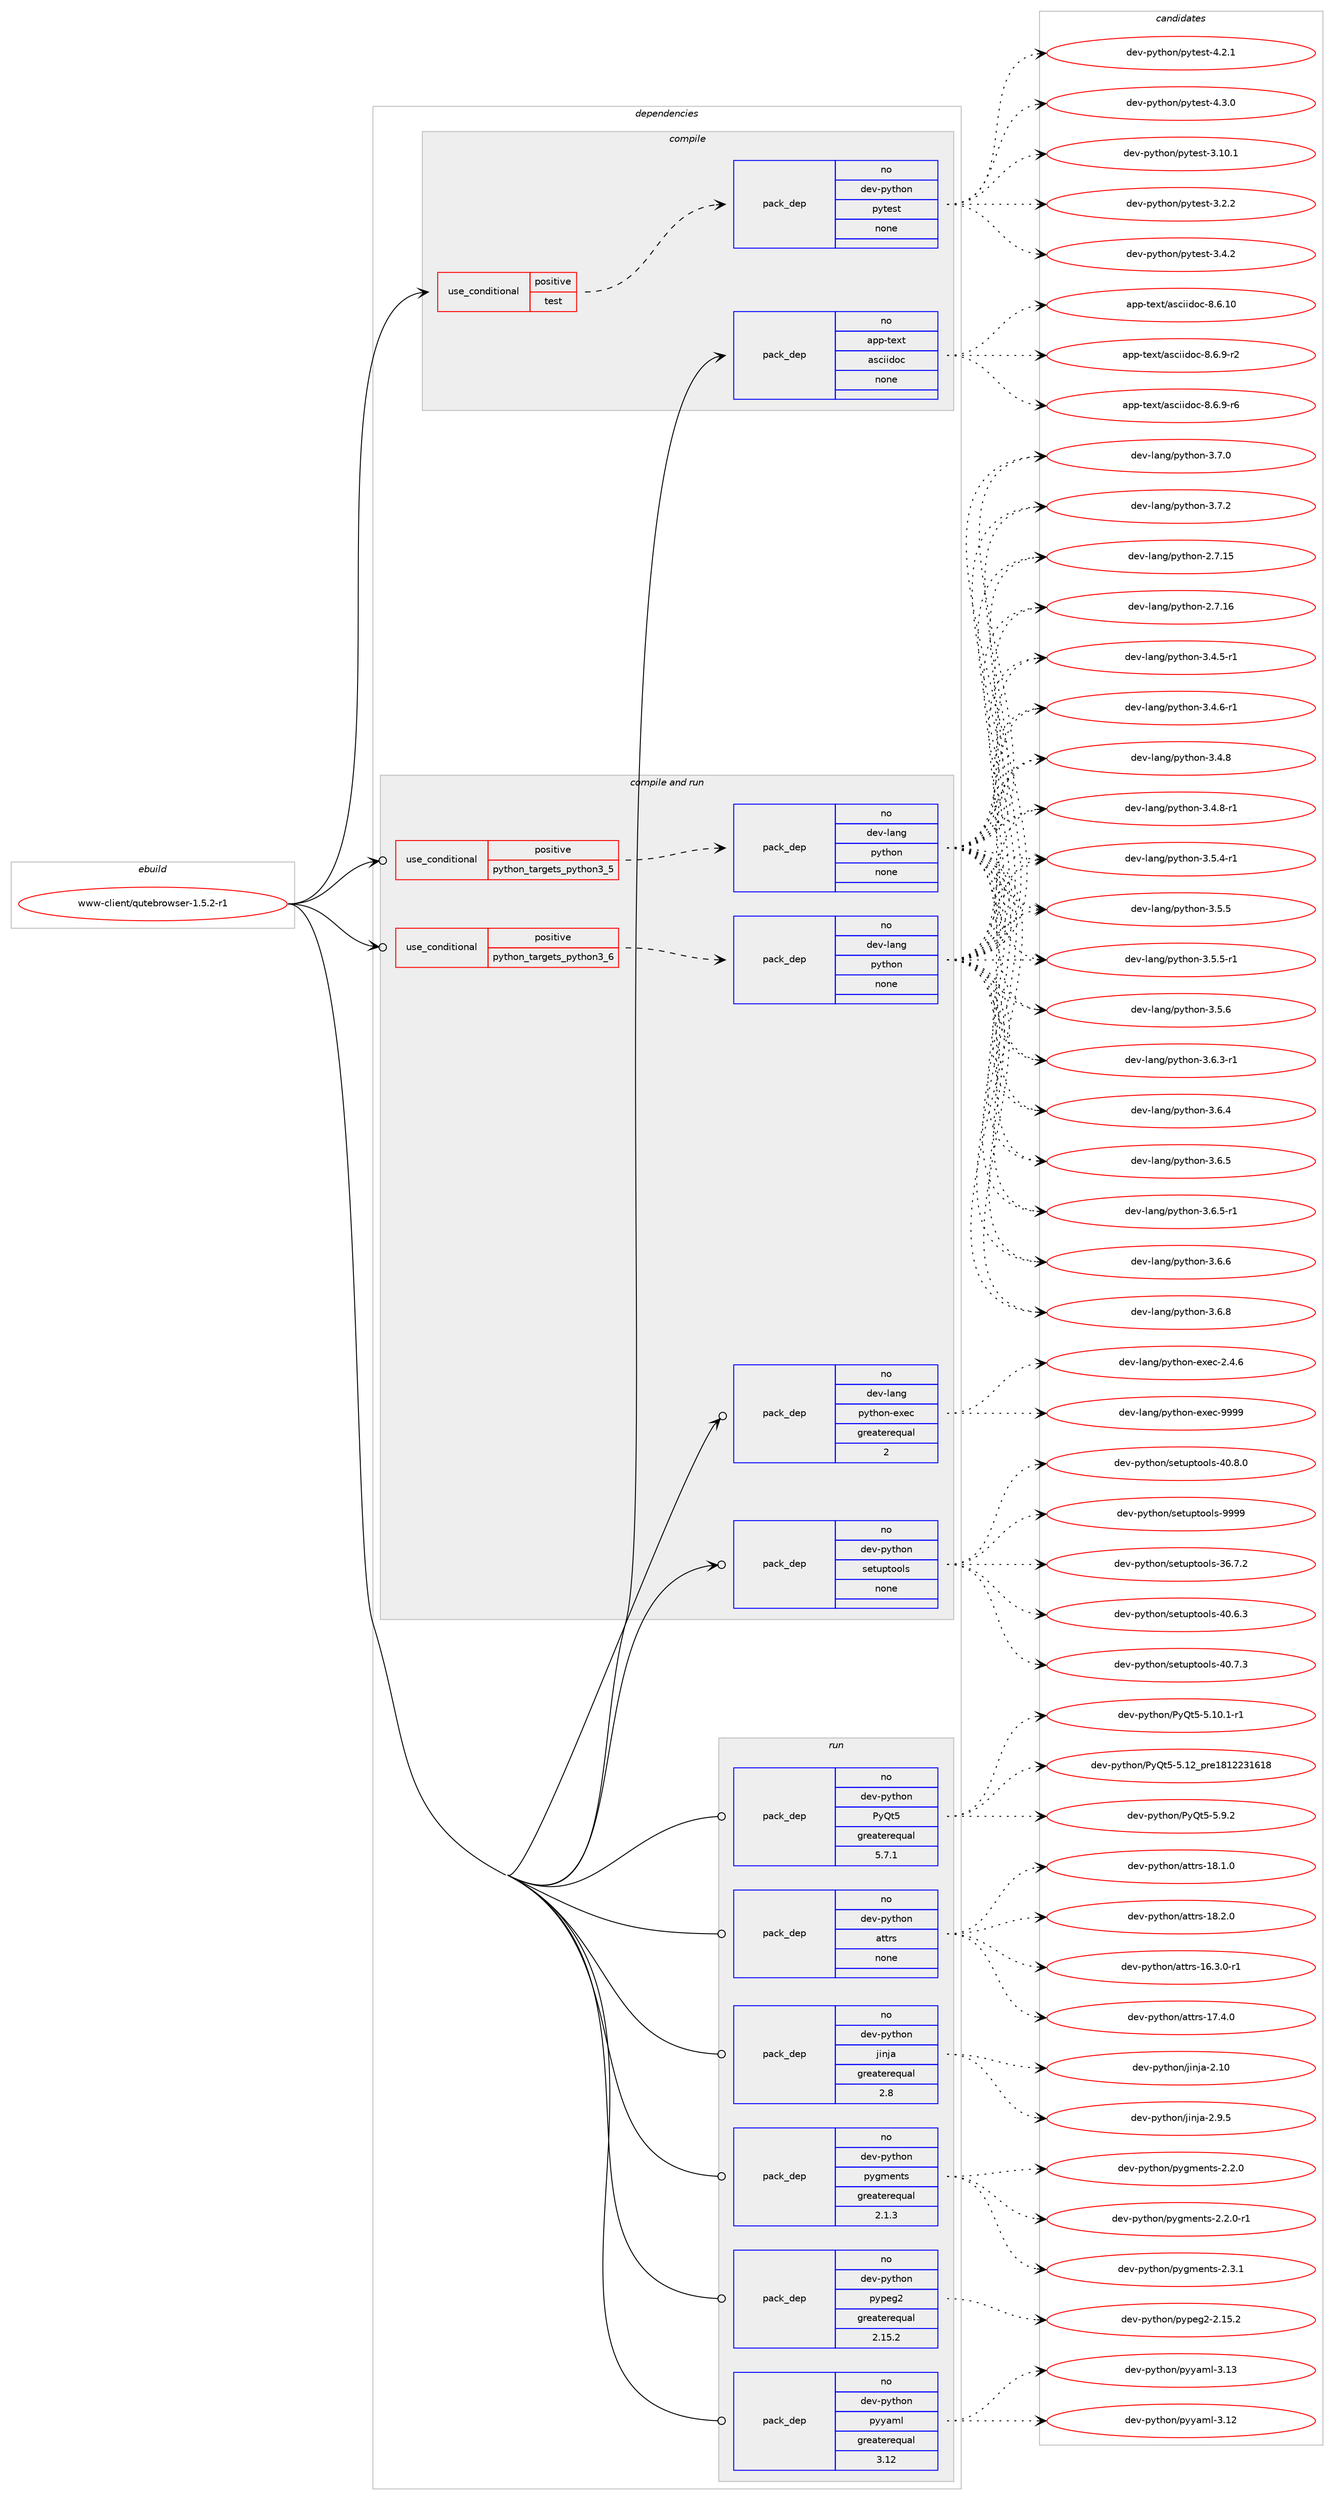 digraph prolog {

# *************
# Graph options
# *************

newrank=true;
concentrate=true;
compound=true;
graph [rankdir=LR,fontname=Helvetica,fontsize=10,ranksep=1.5];#, ranksep=2.5, nodesep=0.2];
edge  [arrowhead=vee];
node  [fontname=Helvetica,fontsize=10];

# **********
# The ebuild
# **********

subgraph cluster_leftcol {
color=gray;
rank=same;
label=<<i>ebuild</i>>;
id [label="www-client/qutebrowser-1.5.2-r1", color=red, width=4, href="../www-client/qutebrowser-1.5.2-r1.svg"];
}

# ****************
# The dependencies
# ****************

subgraph cluster_midcol {
color=gray;
label=<<i>dependencies</i>>;
subgraph cluster_compile {
fillcolor="#eeeeee";
style=filled;
label=<<i>compile</i>>;
subgraph cond464118 {
dependency1749511 [label=<<TABLE BORDER="0" CELLBORDER="1" CELLSPACING="0" CELLPADDING="4"><TR><TD ROWSPAN="3" CELLPADDING="10">use_conditional</TD></TR><TR><TD>positive</TD></TR><TR><TD>test</TD></TR></TABLE>>, shape=none, color=red];
subgraph pack1256132 {
dependency1749512 [label=<<TABLE BORDER="0" CELLBORDER="1" CELLSPACING="0" CELLPADDING="4" WIDTH="220"><TR><TD ROWSPAN="6" CELLPADDING="30">pack_dep</TD></TR><TR><TD WIDTH="110">no</TD></TR><TR><TD>dev-python</TD></TR><TR><TD>pytest</TD></TR><TR><TD>none</TD></TR><TR><TD></TD></TR></TABLE>>, shape=none, color=blue];
}
dependency1749511:e -> dependency1749512:w [weight=20,style="dashed",arrowhead="vee"];
}
id:e -> dependency1749511:w [weight=20,style="solid",arrowhead="vee"];
subgraph pack1256133 {
dependency1749513 [label=<<TABLE BORDER="0" CELLBORDER="1" CELLSPACING="0" CELLPADDING="4" WIDTH="220"><TR><TD ROWSPAN="6" CELLPADDING="30">pack_dep</TD></TR><TR><TD WIDTH="110">no</TD></TR><TR><TD>app-text</TD></TR><TR><TD>asciidoc</TD></TR><TR><TD>none</TD></TR><TR><TD></TD></TR></TABLE>>, shape=none, color=blue];
}
id:e -> dependency1749513:w [weight=20,style="solid",arrowhead="vee"];
}
subgraph cluster_compileandrun {
fillcolor="#eeeeee";
style=filled;
label=<<i>compile and run</i>>;
subgraph cond464119 {
dependency1749514 [label=<<TABLE BORDER="0" CELLBORDER="1" CELLSPACING="0" CELLPADDING="4"><TR><TD ROWSPAN="3" CELLPADDING="10">use_conditional</TD></TR><TR><TD>positive</TD></TR><TR><TD>python_targets_python3_5</TD></TR></TABLE>>, shape=none, color=red];
subgraph pack1256134 {
dependency1749515 [label=<<TABLE BORDER="0" CELLBORDER="1" CELLSPACING="0" CELLPADDING="4" WIDTH="220"><TR><TD ROWSPAN="6" CELLPADDING="30">pack_dep</TD></TR><TR><TD WIDTH="110">no</TD></TR><TR><TD>dev-lang</TD></TR><TR><TD>python</TD></TR><TR><TD>none</TD></TR><TR><TD></TD></TR></TABLE>>, shape=none, color=blue];
}
dependency1749514:e -> dependency1749515:w [weight=20,style="dashed",arrowhead="vee"];
}
id:e -> dependency1749514:w [weight=20,style="solid",arrowhead="odotvee"];
subgraph cond464120 {
dependency1749516 [label=<<TABLE BORDER="0" CELLBORDER="1" CELLSPACING="0" CELLPADDING="4"><TR><TD ROWSPAN="3" CELLPADDING="10">use_conditional</TD></TR><TR><TD>positive</TD></TR><TR><TD>python_targets_python3_6</TD></TR></TABLE>>, shape=none, color=red];
subgraph pack1256135 {
dependency1749517 [label=<<TABLE BORDER="0" CELLBORDER="1" CELLSPACING="0" CELLPADDING="4" WIDTH="220"><TR><TD ROWSPAN="6" CELLPADDING="30">pack_dep</TD></TR><TR><TD WIDTH="110">no</TD></TR><TR><TD>dev-lang</TD></TR><TR><TD>python</TD></TR><TR><TD>none</TD></TR><TR><TD></TD></TR></TABLE>>, shape=none, color=blue];
}
dependency1749516:e -> dependency1749517:w [weight=20,style="dashed",arrowhead="vee"];
}
id:e -> dependency1749516:w [weight=20,style="solid",arrowhead="odotvee"];
subgraph pack1256136 {
dependency1749518 [label=<<TABLE BORDER="0" CELLBORDER="1" CELLSPACING="0" CELLPADDING="4" WIDTH="220"><TR><TD ROWSPAN="6" CELLPADDING="30">pack_dep</TD></TR><TR><TD WIDTH="110">no</TD></TR><TR><TD>dev-lang</TD></TR><TR><TD>python-exec</TD></TR><TR><TD>greaterequal</TD></TR><TR><TD>2</TD></TR></TABLE>>, shape=none, color=blue];
}
id:e -> dependency1749518:w [weight=20,style="solid",arrowhead="odotvee"];
subgraph pack1256137 {
dependency1749519 [label=<<TABLE BORDER="0" CELLBORDER="1" CELLSPACING="0" CELLPADDING="4" WIDTH="220"><TR><TD ROWSPAN="6" CELLPADDING="30">pack_dep</TD></TR><TR><TD WIDTH="110">no</TD></TR><TR><TD>dev-python</TD></TR><TR><TD>setuptools</TD></TR><TR><TD>none</TD></TR><TR><TD></TD></TR></TABLE>>, shape=none, color=blue];
}
id:e -> dependency1749519:w [weight=20,style="solid",arrowhead="odotvee"];
}
subgraph cluster_run {
fillcolor="#eeeeee";
style=filled;
label=<<i>run</i>>;
subgraph pack1256138 {
dependency1749520 [label=<<TABLE BORDER="0" CELLBORDER="1" CELLSPACING="0" CELLPADDING="4" WIDTH="220"><TR><TD ROWSPAN="6" CELLPADDING="30">pack_dep</TD></TR><TR><TD WIDTH="110">no</TD></TR><TR><TD>dev-python</TD></TR><TR><TD>PyQt5</TD></TR><TR><TD>greaterequal</TD></TR><TR><TD>5.7.1</TD></TR></TABLE>>, shape=none, color=blue];
}
id:e -> dependency1749520:w [weight=20,style="solid",arrowhead="odot"];
subgraph pack1256139 {
dependency1749521 [label=<<TABLE BORDER="0" CELLBORDER="1" CELLSPACING="0" CELLPADDING="4" WIDTH="220"><TR><TD ROWSPAN="6" CELLPADDING="30">pack_dep</TD></TR><TR><TD WIDTH="110">no</TD></TR><TR><TD>dev-python</TD></TR><TR><TD>attrs</TD></TR><TR><TD>none</TD></TR><TR><TD></TD></TR></TABLE>>, shape=none, color=blue];
}
id:e -> dependency1749521:w [weight=20,style="solid",arrowhead="odot"];
subgraph pack1256140 {
dependency1749522 [label=<<TABLE BORDER="0" CELLBORDER="1" CELLSPACING="0" CELLPADDING="4" WIDTH="220"><TR><TD ROWSPAN="6" CELLPADDING="30">pack_dep</TD></TR><TR><TD WIDTH="110">no</TD></TR><TR><TD>dev-python</TD></TR><TR><TD>jinja</TD></TR><TR><TD>greaterequal</TD></TR><TR><TD>2.8</TD></TR></TABLE>>, shape=none, color=blue];
}
id:e -> dependency1749522:w [weight=20,style="solid",arrowhead="odot"];
subgraph pack1256141 {
dependency1749523 [label=<<TABLE BORDER="0" CELLBORDER="1" CELLSPACING="0" CELLPADDING="4" WIDTH="220"><TR><TD ROWSPAN="6" CELLPADDING="30">pack_dep</TD></TR><TR><TD WIDTH="110">no</TD></TR><TR><TD>dev-python</TD></TR><TR><TD>pygments</TD></TR><TR><TD>greaterequal</TD></TR><TR><TD>2.1.3</TD></TR></TABLE>>, shape=none, color=blue];
}
id:e -> dependency1749523:w [weight=20,style="solid",arrowhead="odot"];
subgraph pack1256142 {
dependency1749524 [label=<<TABLE BORDER="0" CELLBORDER="1" CELLSPACING="0" CELLPADDING="4" WIDTH="220"><TR><TD ROWSPAN="6" CELLPADDING="30">pack_dep</TD></TR><TR><TD WIDTH="110">no</TD></TR><TR><TD>dev-python</TD></TR><TR><TD>pypeg2</TD></TR><TR><TD>greaterequal</TD></TR><TR><TD>2.15.2</TD></TR></TABLE>>, shape=none, color=blue];
}
id:e -> dependency1749524:w [weight=20,style="solid",arrowhead="odot"];
subgraph pack1256143 {
dependency1749525 [label=<<TABLE BORDER="0" CELLBORDER="1" CELLSPACING="0" CELLPADDING="4" WIDTH="220"><TR><TD ROWSPAN="6" CELLPADDING="30">pack_dep</TD></TR><TR><TD WIDTH="110">no</TD></TR><TR><TD>dev-python</TD></TR><TR><TD>pyyaml</TD></TR><TR><TD>greaterequal</TD></TR><TR><TD>3.12</TD></TR></TABLE>>, shape=none, color=blue];
}
id:e -> dependency1749525:w [weight=20,style="solid",arrowhead="odot"];
}
}

# **************
# The candidates
# **************

subgraph cluster_choices {
rank=same;
color=gray;
label=<<i>candidates</i>>;

subgraph choice1256132 {
color=black;
nodesep=1;
choice100101118451121211161041111104711212111610111511645514649484649 [label="dev-python/pytest-3.10.1", color=red, width=4,href="../dev-python/pytest-3.10.1.svg"];
choice1001011184511212111610411111047112121116101115116455146504650 [label="dev-python/pytest-3.2.2", color=red, width=4,href="../dev-python/pytest-3.2.2.svg"];
choice1001011184511212111610411111047112121116101115116455146524650 [label="dev-python/pytest-3.4.2", color=red, width=4,href="../dev-python/pytest-3.4.2.svg"];
choice1001011184511212111610411111047112121116101115116455246504649 [label="dev-python/pytest-4.2.1", color=red, width=4,href="../dev-python/pytest-4.2.1.svg"];
choice1001011184511212111610411111047112121116101115116455246514648 [label="dev-python/pytest-4.3.0", color=red, width=4,href="../dev-python/pytest-4.3.0.svg"];
dependency1749512:e -> choice100101118451121211161041111104711212111610111511645514649484649:w [style=dotted,weight="100"];
dependency1749512:e -> choice1001011184511212111610411111047112121116101115116455146504650:w [style=dotted,weight="100"];
dependency1749512:e -> choice1001011184511212111610411111047112121116101115116455146524650:w [style=dotted,weight="100"];
dependency1749512:e -> choice1001011184511212111610411111047112121116101115116455246504649:w [style=dotted,weight="100"];
dependency1749512:e -> choice1001011184511212111610411111047112121116101115116455246514648:w [style=dotted,weight="100"];
}
subgraph choice1256133 {
color=black;
nodesep=1;
choice97112112451161011201164797115991051051001119945564654464948 [label="app-text/asciidoc-8.6.10", color=red, width=4,href="../app-text/asciidoc-8.6.10.svg"];
choice9711211245116101120116479711599105105100111994556465446574511450 [label="app-text/asciidoc-8.6.9-r2", color=red, width=4,href="../app-text/asciidoc-8.6.9-r2.svg"];
choice9711211245116101120116479711599105105100111994556465446574511454 [label="app-text/asciidoc-8.6.9-r6", color=red, width=4,href="../app-text/asciidoc-8.6.9-r6.svg"];
dependency1749513:e -> choice97112112451161011201164797115991051051001119945564654464948:w [style=dotted,weight="100"];
dependency1749513:e -> choice9711211245116101120116479711599105105100111994556465446574511450:w [style=dotted,weight="100"];
dependency1749513:e -> choice9711211245116101120116479711599105105100111994556465446574511454:w [style=dotted,weight="100"];
}
subgraph choice1256134 {
color=black;
nodesep=1;
choice10010111845108971101034711212111610411111045504655464953 [label="dev-lang/python-2.7.15", color=red, width=4,href="../dev-lang/python-2.7.15.svg"];
choice10010111845108971101034711212111610411111045504655464954 [label="dev-lang/python-2.7.16", color=red, width=4,href="../dev-lang/python-2.7.16.svg"];
choice1001011184510897110103471121211161041111104551465246534511449 [label="dev-lang/python-3.4.5-r1", color=red, width=4,href="../dev-lang/python-3.4.5-r1.svg"];
choice1001011184510897110103471121211161041111104551465246544511449 [label="dev-lang/python-3.4.6-r1", color=red, width=4,href="../dev-lang/python-3.4.6-r1.svg"];
choice100101118451089711010347112121116104111110455146524656 [label="dev-lang/python-3.4.8", color=red, width=4,href="../dev-lang/python-3.4.8.svg"];
choice1001011184510897110103471121211161041111104551465246564511449 [label="dev-lang/python-3.4.8-r1", color=red, width=4,href="../dev-lang/python-3.4.8-r1.svg"];
choice1001011184510897110103471121211161041111104551465346524511449 [label="dev-lang/python-3.5.4-r1", color=red, width=4,href="../dev-lang/python-3.5.4-r1.svg"];
choice100101118451089711010347112121116104111110455146534653 [label="dev-lang/python-3.5.5", color=red, width=4,href="../dev-lang/python-3.5.5.svg"];
choice1001011184510897110103471121211161041111104551465346534511449 [label="dev-lang/python-3.5.5-r1", color=red, width=4,href="../dev-lang/python-3.5.5-r1.svg"];
choice100101118451089711010347112121116104111110455146534654 [label="dev-lang/python-3.5.6", color=red, width=4,href="../dev-lang/python-3.5.6.svg"];
choice1001011184510897110103471121211161041111104551465446514511449 [label="dev-lang/python-3.6.3-r1", color=red, width=4,href="../dev-lang/python-3.6.3-r1.svg"];
choice100101118451089711010347112121116104111110455146544652 [label="dev-lang/python-3.6.4", color=red, width=4,href="../dev-lang/python-3.6.4.svg"];
choice100101118451089711010347112121116104111110455146544653 [label="dev-lang/python-3.6.5", color=red, width=4,href="../dev-lang/python-3.6.5.svg"];
choice1001011184510897110103471121211161041111104551465446534511449 [label="dev-lang/python-3.6.5-r1", color=red, width=4,href="../dev-lang/python-3.6.5-r1.svg"];
choice100101118451089711010347112121116104111110455146544654 [label="dev-lang/python-3.6.6", color=red, width=4,href="../dev-lang/python-3.6.6.svg"];
choice100101118451089711010347112121116104111110455146544656 [label="dev-lang/python-3.6.8", color=red, width=4,href="../dev-lang/python-3.6.8.svg"];
choice100101118451089711010347112121116104111110455146554648 [label="dev-lang/python-3.7.0", color=red, width=4,href="../dev-lang/python-3.7.0.svg"];
choice100101118451089711010347112121116104111110455146554650 [label="dev-lang/python-3.7.2", color=red, width=4,href="../dev-lang/python-3.7.2.svg"];
dependency1749515:e -> choice10010111845108971101034711212111610411111045504655464953:w [style=dotted,weight="100"];
dependency1749515:e -> choice10010111845108971101034711212111610411111045504655464954:w [style=dotted,weight="100"];
dependency1749515:e -> choice1001011184510897110103471121211161041111104551465246534511449:w [style=dotted,weight="100"];
dependency1749515:e -> choice1001011184510897110103471121211161041111104551465246544511449:w [style=dotted,weight="100"];
dependency1749515:e -> choice100101118451089711010347112121116104111110455146524656:w [style=dotted,weight="100"];
dependency1749515:e -> choice1001011184510897110103471121211161041111104551465246564511449:w [style=dotted,weight="100"];
dependency1749515:e -> choice1001011184510897110103471121211161041111104551465346524511449:w [style=dotted,weight="100"];
dependency1749515:e -> choice100101118451089711010347112121116104111110455146534653:w [style=dotted,weight="100"];
dependency1749515:e -> choice1001011184510897110103471121211161041111104551465346534511449:w [style=dotted,weight="100"];
dependency1749515:e -> choice100101118451089711010347112121116104111110455146534654:w [style=dotted,weight="100"];
dependency1749515:e -> choice1001011184510897110103471121211161041111104551465446514511449:w [style=dotted,weight="100"];
dependency1749515:e -> choice100101118451089711010347112121116104111110455146544652:w [style=dotted,weight="100"];
dependency1749515:e -> choice100101118451089711010347112121116104111110455146544653:w [style=dotted,weight="100"];
dependency1749515:e -> choice1001011184510897110103471121211161041111104551465446534511449:w [style=dotted,weight="100"];
dependency1749515:e -> choice100101118451089711010347112121116104111110455146544654:w [style=dotted,weight="100"];
dependency1749515:e -> choice100101118451089711010347112121116104111110455146544656:w [style=dotted,weight="100"];
dependency1749515:e -> choice100101118451089711010347112121116104111110455146554648:w [style=dotted,weight="100"];
dependency1749515:e -> choice100101118451089711010347112121116104111110455146554650:w [style=dotted,weight="100"];
}
subgraph choice1256135 {
color=black;
nodesep=1;
choice10010111845108971101034711212111610411111045504655464953 [label="dev-lang/python-2.7.15", color=red, width=4,href="../dev-lang/python-2.7.15.svg"];
choice10010111845108971101034711212111610411111045504655464954 [label="dev-lang/python-2.7.16", color=red, width=4,href="../dev-lang/python-2.7.16.svg"];
choice1001011184510897110103471121211161041111104551465246534511449 [label="dev-lang/python-3.4.5-r1", color=red, width=4,href="../dev-lang/python-3.4.5-r1.svg"];
choice1001011184510897110103471121211161041111104551465246544511449 [label="dev-lang/python-3.4.6-r1", color=red, width=4,href="../dev-lang/python-3.4.6-r1.svg"];
choice100101118451089711010347112121116104111110455146524656 [label="dev-lang/python-3.4.8", color=red, width=4,href="../dev-lang/python-3.4.8.svg"];
choice1001011184510897110103471121211161041111104551465246564511449 [label="dev-lang/python-3.4.8-r1", color=red, width=4,href="../dev-lang/python-3.4.8-r1.svg"];
choice1001011184510897110103471121211161041111104551465346524511449 [label="dev-lang/python-3.5.4-r1", color=red, width=4,href="../dev-lang/python-3.5.4-r1.svg"];
choice100101118451089711010347112121116104111110455146534653 [label="dev-lang/python-3.5.5", color=red, width=4,href="../dev-lang/python-3.5.5.svg"];
choice1001011184510897110103471121211161041111104551465346534511449 [label="dev-lang/python-3.5.5-r1", color=red, width=4,href="../dev-lang/python-3.5.5-r1.svg"];
choice100101118451089711010347112121116104111110455146534654 [label="dev-lang/python-3.5.6", color=red, width=4,href="../dev-lang/python-3.5.6.svg"];
choice1001011184510897110103471121211161041111104551465446514511449 [label="dev-lang/python-3.6.3-r1", color=red, width=4,href="../dev-lang/python-3.6.3-r1.svg"];
choice100101118451089711010347112121116104111110455146544652 [label="dev-lang/python-3.6.4", color=red, width=4,href="../dev-lang/python-3.6.4.svg"];
choice100101118451089711010347112121116104111110455146544653 [label="dev-lang/python-3.6.5", color=red, width=4,href="../dev-lang/python-3.6.5.svg"];
choice1001011184510897110103471121211161041111104551465446534511449 [label="dev-lang/python-3.6.5-r1", color=red, width=4,href="../dev-lang/python-3.6.5-r1.svg"];
choice100101118451089711010347112121116104111110455146544654 [label="dev-lang/python-3.6.6", color=red, width=4,href="../dev-lang/python-3.6.6.svg"];
choice100101118451089711010347112121116104111110455146544656 [label="dev-lang/python-3.6.8", color=red, width=4,href="../dev-lang/python-3.6.8.svg"];
choice100101118451089711010347112121116104111110455146554648 [label="dev-lang/python-3.7.0", color=red, width=4,href="../dev-lang/python-3.7.0.svg"];
choice100101118451089711010347112121116104111110455146554650 [label="dev-lang/python-3.7.2", color=red, width=4,href="../dev-lang/python-3.7.2.svg"];
dependency1749517:e -> choice10010111845108971101034711212111610411111045504655464953:w [style=dotted,weight="100"];
dependency1749517:e -> choice10010111845108971101034711212111610411111045504655464954:w [style=dotted,weight="100"];
dependency1749517:e -> choice1001011184510897110103471121211161041111104551465246534511449:w [style=dotted,weight="100"];
dependency1749517:e -> choice1001011184510897110103471121211161041111104551465246544511449:w [style=dotted,weight="100"];
dependency1749517:e -> choice100101118451089711010347112121116104111110455146524656:w [style=dotted,weight="100"];
dependency1749517:e -> choice1001011184510897110103471121211161041111104551465246564511449:w [style=dotted,weight="100"];
dependency1749517:e -> choice1001011184510897110103471121211161041111104551465346524511449:w [style=dotted,weight="100"];
dependency1749517:e -> choice100101118451089711010347112121116104111110455146534653:w [style=dotted,weight="100"];
dependency1749517:e -> choice1001011184510897110103471121211161041111104551465346534511449:w [style=dotted,weight="100"];
dependency1749517:e -> choice100101118451089711010347112121116104111110455146534654:w [style=dotted,weight="100"];
dependency1749517:e -> choice1001011184510897110103471121211161041111104551465446514511449:w [style=dotted,weight="100"];
dependency1749517:e -> choice100101118451089711010347112121116104111110455146544652:w [style=dotted,weight="100"];
dependency1749517:e -> choice100101118451089711010347112121116104111110455146544653:w [style=dotted,weight="100"];
dependency1749517:e -> choice1001011184510897110103471121211161041111104551465446534511449:w [style=dotted,weight="100"];
dependency1749517:e -> choice100101118451089711010347112121116104111110455146544654:w [style=dotted,weight="100"];
dependency1749517:e -> choice100101118451089711010347112121116104111110455146544656:w [style=dotted,weight="100"];
dependency1749517:e -> choice100101118451089711010347112121116104111110455146554648:w [style=dotted,weight="100"];
dependency1749517:e -> choice100101118451089711010347112121116104111110455146554650:w [style=dotted,weight="100"];
}
subgraph choice1256136 {
color=black;
nodesep=1;
choice1001011184510897110103471121211161041111104510112010199455046524654 [label="dev-lang/python-exec-2.4.6", color=red, width=4,href="../dev-lang/python-exec-2.4.6.svg"];
choice10010111845108971101034711212111610411111045101120101994557575757 [label="dev-lang/python-exec-9999", color=red, width=4,href="../dev-lang/python-exec-9999.svg"];
dependency1749518:e -> choice1001011184510897110103471121211161041111104510112010199455046524654:w [style=dotted,weight="100"];
dependency1749518:e -> choice10010111845108971101034711212111610411111045101120101994557575757:w [style=dotted,weight="100"];
}
subgraph choice1256137 {
color=black;
nodesep=1;
choice100101118451121211161041111104711510111611711211611111110811545515446554650 [label="dev-python/setuptools-36.7.2", color=red, width=4,href="../dev-python/setuptools-36.7.2.svg"];
choice100101118451121211161041111104711510111611711211611111110811545524846544651 [label="dev-python/setuptools-40.6.3", color=red, width=4,href="../dev-python/setuptools-40.6.3.svg"];
choice100101118451121211161041111104711510111611711211611111110811545524846554651 [label="dev-python/setuptools-40.7.3", color=red, width=4,href="../dev-python/setuptools-40.7.3.svg"];
choice100101118451121211161041111104711510111611711211611111110811545524846564648 [label="dev-python/setuptools-40.8.0", color=red, width=4,href="../dev-python/setuptools-40.8.0.svg"];
choice10010111845112121116104111110471151011161171121161111111081154557575757 [label="dev-python/setuptools-9999", color=red, width=4,href="../dev-python/setuptools-9999.svg"];
dependency1749519:e -> choice100101118451121211161041111104711510111611711211611111110811545515446554650:w [style=dotted,weight="100"];
dependency1749519:e -> choice100101118451121211161041111104711510111611711211611111110811545524846544651:w [style=dotted,weight="100"];
dependency1749519:e -> choice100101118451121211161041111104711510111611711211611111110811545524846554651:w [style=dotted,weight="100"];
dependency1749519:e -> choice100101118451121211161041111104711510111611711211611111110811545524846564648:w [style=dotted,weight="100"];
dependency1749519:e -> choice10010111845112121116104111110471151011161171121161111111081154557575757:w [style=dotted,weight="100"];
}
subgraph choice1256138 {
color=black;
nodesep=1;
choice1001011184511212111610411111047801218111653455346494846494511449 [label="dev-python/PyQt5-5.10.1-r1", color=red, width=4,href="../dev-python/PyQt5-5.10.1-r1.svg"];
choice100101118451121211161041111104780121811165345534649509511211410149564950505149544956 [label="dev-python/PyQt5-5.12_pre1812231618", color=red, width=4,href="../dev-python/PyQt5-5.12_pre1812231618.svg"];
choice1001011184511212111610411111047801218111653455346574650 [label="dev-python/PyQt5-5.9.2", color=red, width=4,href="../dev-python/PyQt5-5.9.2.svg"];
dependency1749520:e -> choice1001011184511212111610411111047801218111653455346494846494511449:w [style=dotted,weight="100"];
dependency1749520:e -> choice100101118451121211161041111104780121811165345534649509511211410149564950505149544956:w [style=dotted,weight="100"];
dependency1749520:e -> choice1001011184511212111610411111047801218111653455346574650:w [style=dotted,weight="100"];
}
subgraph choice1256139 {
color=black;
nodesep=1;
choice100101118451121211161041111104797116116114115454954465146484511449 [label="dev-python/attrs-16.3.0-r1", color=red, width=4,href="../dev-python/attrs-16.3.0-r1.svg"];
choice10010111845112121116104111110479711611611411545495546524648 [label="dev-python/attrs-17.4.0", color=red, width=4,href="../dev-python/attrs-17.4.0.svg"];
choice10010111845112121116104111110479711611611411545495646494648 [label="dev-python/attrs-18.1.0", color=red, width=4,href="../dev-python/attrs-18.1.0.svg"];
choice10010111845112121116104111110479711611611411545495646504648 [label="dev-python/attrs-18.2.0", color=red, width=4,href="../dev-python/attrs-18.2.0.svg"];
dependency1749521:e -> choice100101118451121211161041111104797116116114115454954465146484511449:w [style=dotted,weight="100"];
dependency1749521:e -> choice10010111845112121116104111110479711611611411545495546524648:w [style=dotted,weight="100"];
dependency1749521:e -> choice10010111845112121116104111110479711611611411545495646494648:w [style=dotted,weight="100"];
dependency1749521:e -> choice10010111845112121116104111110479711611611411545495646504648:w [style=dotted,weight="100"];
}
subgraph choice1256140 {
color=black;
nodesep=1;
choice1001011184511212111610411111047106105110106974550464948 [label="dev-python/jinja-2.10", color=red, width=4,href="../dev-python/jinja-2.10.svg"];
choice100101118451121211161041111104710610511010697455046574653 [label="dev-python/jinja-2.9.5", color=red, width=4,href="../dev-python/jinja-2.9.5.svg"];
dependency1749522:e -> choice1001011184511212111610411111047106105110106974550464948:w [style=dotted,weight="100"];
dependency1749522:e -> choice100101118451121211161041111104710610511010697455046574653:w [style=dotted,weight="100"];
}
subgraph choice1256141 {
color=black;
nodesep=1;
choice1001011184511212111610411111047112121103109101110116115455046504648 [label="dev-python/pygments-2.2.0", color=red, width=4,href="../dev-python/pygments-2.2.0.svg"];
choice10010111845112121116104111110471121211031091011101161154550465046484511449 [label="dev-python/pygments-2.2.0-r1", color=red, width=4,href="../dev-python/pygments-2.2.0-r1.svg"];
choice1001011184511212111610411111047112121103109101110116115455046514649 [label="dev-python/pygments-2.3.1", color=red, width=4,href="../dev-python/pygments-2.3.1.svg"];
dependency1749523:e -> choice1001011184511212111610411111047112121103109101110116115455046504648:w [style=dotted,weight="100"];
dependency1749523:e -> choice10010111845112121116104111110471121211031091011101161154550465046484511449:w [style=dotted,weight="100"];
dependency1749523:e -> choice1001011184511212111610411111047112121103109101110116115455046514649:w [style=dotted,weight="100"];
}
subgraph choice1256142 {
color=black;
nodesep=1;
choice10010111845112121116104111110471121211121011035045504649534650 [label="dev-python/pypeg2-2.15.2", color=red, width=4,href="../dev-python/pypeg2-2.15.2.svg"];
dependency1749524:e -> choice10010111845112121116104111110471121211121011035045504649534650:w [style=dotted,weight="100"];
}
subgraph choice1256143 {
color=black;
nodesep=1;
choice1001011184511212111610411111047112121121971091084551464950 [label="dev-python/pyyaml-3.12", color=red, width=4,href="../dev-python/pyyaml-3.12.svg"];
choice1001011184511212111610411111047112121121971091084551464951 [label="dev-python/pyyaml-3.13", color=red, width=4,href="../dev-python/pyyaml-3.13.svg"];
dependency1749525:e -> choice1001011184511212111610411111047112121121971091084551464950:w [style=dotted,weight="100"];
dependency1749525:e -> choice1001011184511212111610411111047112121121971091084551464951:w [style=dotted,weight="100"];
}
}

}
